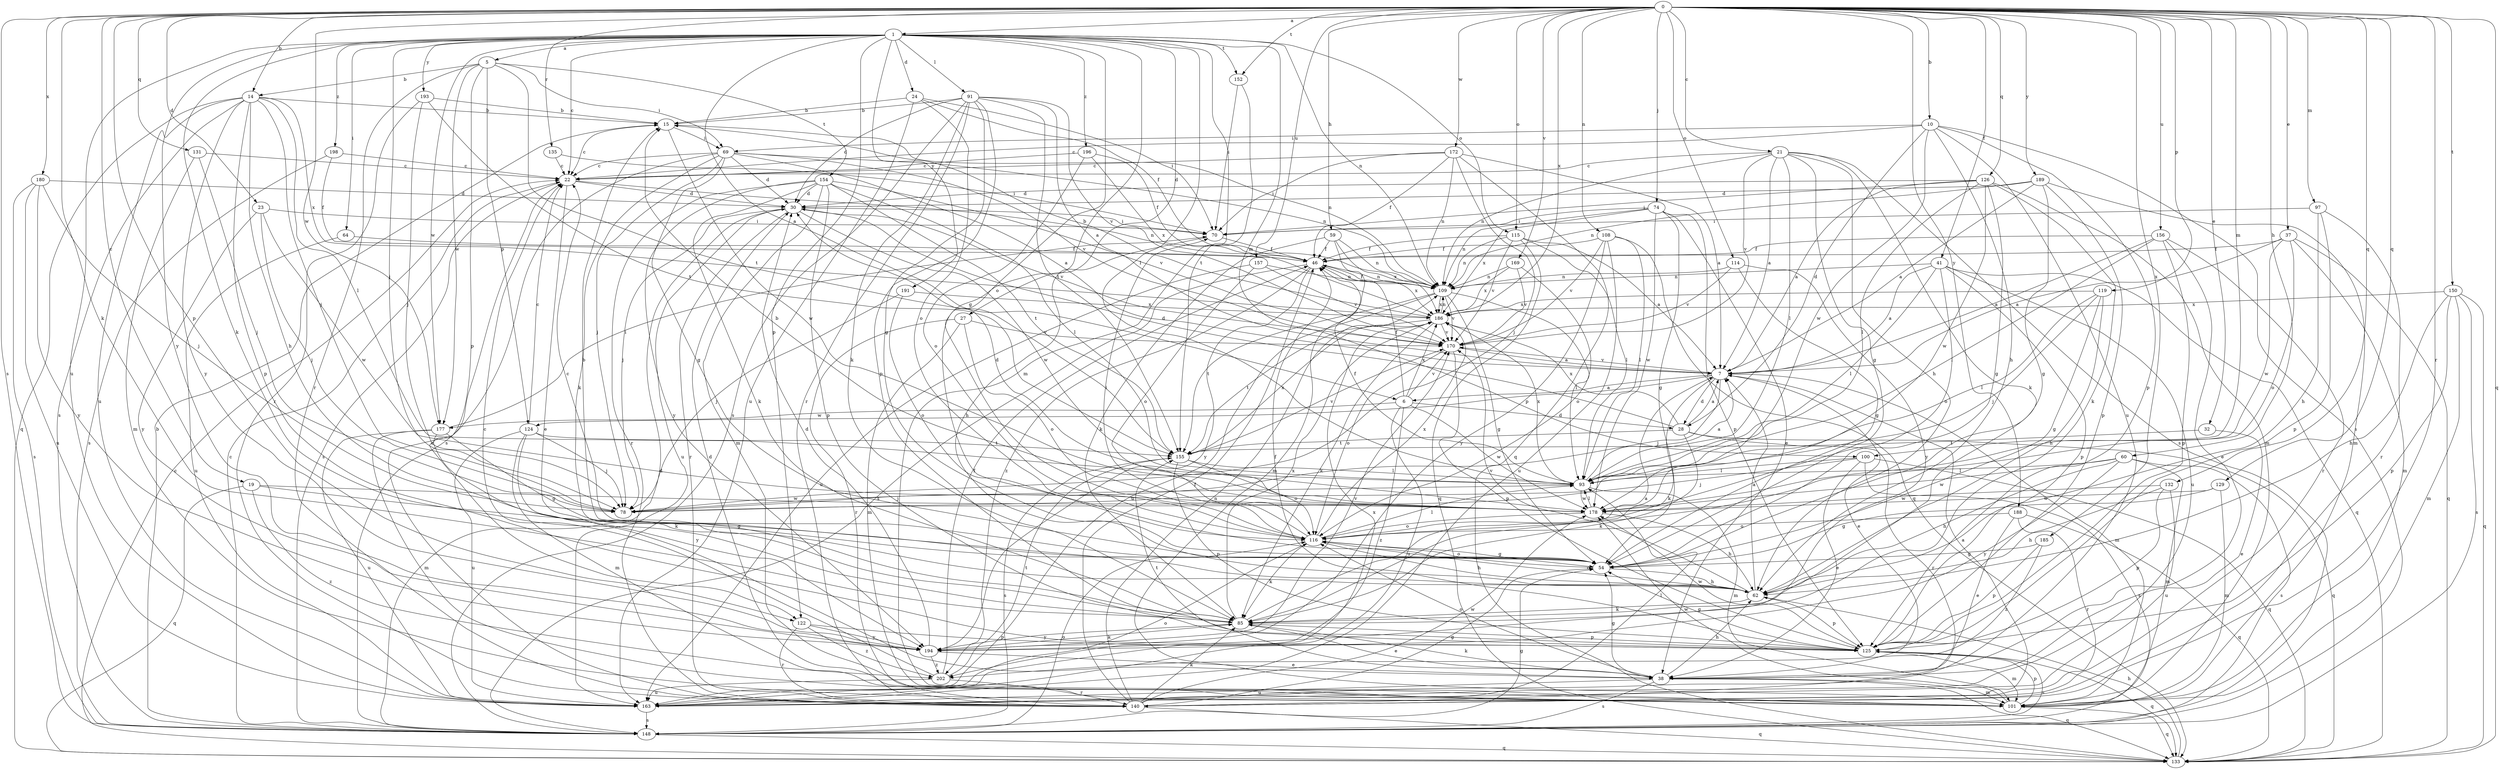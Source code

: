 strict digraph  {
0;
1;
5;
6;
7;
10;
14;
15;
19;
21;
22;
23;
24;
27;
28;
30;
32;
37;
38;
41;
46;
54;
59;
60;
62;
64;
69;
70;
74;
78;
85;
91;
93;
97;
100;
101;
108;
109;
114;
115;
116;
119;
122;
124;
125;
126;
129;
131;
132;
133;
135;
140;
148;
150;
152;
154;
155;
156;
157;
163;
169;
170;
172;
177;
178;
180;
185;
186;
188;
189;
191;
193;
194;
196;
198;
202;
0 -> 1  [label=a];
0 -> 10  [label=b];
0 -> 14  [label=b];
0 -> 19  [label=c];
0 -> 21  [label=c];
0 -> 23  [label=d];
0 -> 32  [label=e];
0 -> 37  [label=e];
0 -> 41  [label=f];
0 -> 59  [label=h];
0 -> 60  [label=h];
0 -> 74  [label=j];
0 -> 85  [label=k];
0 -> 97  [label=m];
0 -> 100  [label=m];
0 -> 108  [label=n];
0 -> 114  [label=o];
0 -> 115  [label=o];
0 -> 119  [label=p];
0 -> 122  [label=p];
0 -> 126  [label=q];
0 -> 129  [label=q];
0 -> 131  [label=q];
0 -> 132  [label=q];
0 -> 133  [label=q];
0 -> 135  [label=r];
0 -> 140  [label=r];
0 -> 148  [label=s];
0 -> 150  [label=t];
0 -> 152  [label=t];
0 -> 156  [label=u];
0 -> 157  [label=u];
0 -> 169  [label=v];
0 -> 172  [label=w];
0 -> 177  [label=w];
0 -> 180  [label=x];
0 -> 185  [label=x];
0 -> 186  [label=x];
0 -> 188  [label=y];
0 -> 189  [label=y];
1 -> 5  [label=a];
1 -> 6  [label=a];
1 -> 22  [label=c];
1 -> 24  [label=d];
1 -> 27  [label=d];
1 -> 54  [label=g];
1 -> 64  [label=i];
1 -> 78  [label=j];
1 -> 85  [label=k];
1 -> 91  [label=l];
1 -> 93  [label=l];
1 -> 100  [label=m];
1 -> 101  [label=m];
1 -> 109  [label=n];
1 -> 115  [label=o];
1 -> 116  [label=o];
1 -> 122  [label=p];
1 -> 152  [label=t];
1 -> 163  [label=u];
1 -> 177  [label=w];
1 -> 191  [label=y];
1 -> 193  [label=y];
1 -> 194  [label=y];
1 -> 196  [label=z];
1 -> 198  [label=z];
5 -> 14  [label=b];
5 -> 69  [label=i];
5 -> 122  [label=p];
5 -> 124  [label=p];
5 -> 140  [label=r];
5 -> 154  [label=t];
5 -> 155  [label=t];
5 -> 177  [label=w];
6 -> 28  [label=d];
6 -> 46  [label=f];
6 -> 163  [label=u];
6 -> 170  [label=v];
6 -> 177  [label=w];
6 -> 178  [label=w];
6 -> 186  [label=x];
6 -> 202  [label=z];
7 -> 6  [label=a];
7 -> 28  [label=d];
7 -> 38  [label=e];
7 -> 78  [label=j];
7 -> 85  [label=k];
7 -> 101  [label=m];
7 -> 124  [label=p];
7 -> 170  [label=v];
10 -> 22  [label=c];
10 -> 28  [label=d];
10 -> 62  [label=h];
10 -> 69  [label=i];
10 -> 125  [label=p];
10 -> 148  [label=s];
10 -> 163  [label=u];
10 -> 178  [label=w];
14 -> 15  [label=b];
14 -> 62  [label=h];
14 -> 78  [label=j];
14 -> 93  [label=l];
14 -> 125  [label=p];
14 -> 133  [label=q];
14 -> 148  [label=s];
14 -> 163  [label=u];
14 -> 186  [label=x];
14 -> 194  [label=y];
15 -> 22  [label=c];
15 -> 69  [label=i];
15 -> 109  [label=n];
15 -> 178  [label=w];
19 -> 54  [label=g];
19 -> 133  [label=q];
19 -> 178  [label=w];
19 -> 202  [label=z];
21 -> 7  [label=a];
21 -> 22  [label=c];
21 -> 54  [label=g];
21 -> 62  [label=h];
21 -> 85  [label=k];
21 -> 93  [label=l];
21 -> 109  [label=n];
21 -> 148  [label=s];
21 -> 170  [label=v];
22 -> 30  [label=d];
22 -> 38  [label=e];
22 -> 109  [label=n];
22 -> 148  [label=s];
23 -> 70  [label=i];
23 -> 78  [label=j];
23 -> 178  [label=w];
23 -> 194  [label=y];
24 -> 15  [label=b];
24 -> 46  [label=f];
24 -> 70  [label=i];
24 -> 116  [label=o];
24 -> 163  [label=u];
27 -> 101  [label=m];
27 -> 116  [label=o];
27 -> 140  [label=r];
27 -> 170  [label=v];
28 -> 7  [label=a];
28 -> 30  [label=d];
28 -> 85  [label=k];
28 -> 133  [label=q];
28 -> 140  [label=r];
28 -> 155  [label=t];
28 -> 186  [label=x];
30 -> 70  [label=i];
30 -> 78  [label=j];
30 -> 140  [label=r];
30 -> 163  [label=u];
30 -> 170  [label=v];
30 -> 178  [label=w];
32 -> 38  [label=e];
32 -> 155  [label=t];
37 -> 7  [label=a];
37 -> 46  [label=f];
37 -> 101  [label=m];
37 -> 116  [label=o];
37 -> 133  [label=q];
37 -> 178  [label=w];
38 -> 54  [label=g];
38 -> 62  [label=h];
38 -> 85  [label=k];
38 -> 101  [label=m];
38 -> 116  [label=o];
38 -> 133  [label=q];
38 -> 148  [label=s];
38 -> 155  [label=t];
38 -> 163  [label=u];
41 -> 7  [label=a];
41 -> 93  [label=l];
41 -> 109  [label=n];
41 -> 116  [label=o];
41 -> 125  [label=p];
41 -> 133  [label=q];
41 -> 163  [label=u];
46 -> 109  [label=n];
46 -> 148  [label=s];
46 -> 186  [label=x];
46 -> 194  [label=y];
46 -> 202  [label=z];
54 -> 22  [label=c];
54 -> 62  [label=h];
54 -> 116  [label=o];
59 -> 46  [label=f];
59 -> 85  [label=k];
59 -> 101  [label=m];
59 -> 109  [label=n];
59 -> 186  [label=x];
60 -> 62  [label=h];
60 -> 93  [label=l];
60 -> 101  [label=m];
60 -> 148  [label=s];
60 -> 178  [label=w];
60 -> 194  [label=y];
62 -> 7  [label=a];
62 -> 15  [label=b];
62 -> 85  [label=k];
62 -> 116  [label=o];
62 -> 125  [label=p];
62 -> 170  [label=v];
64 -> 46  [label=f];
64 -> 163  [label=u];
69 -> 7  [label=a];
69 -> 22  [label=c];
69 -> 30  [label=d];
69 -> 54  [label=g];
69 -> 78  [label=j];
69 -> 85  [label=k];
69 -> 109  [label=n];
69 -> 148  [label=s];
69 -> 170  [label=v];
70 -> 46  [label=f];
70 -> 62  [label=h];
74 -> 38  [label=e];
74 -> 54  [label=g];
74 -> 70  [label=i];
74 -> 109  [label=n];
74 -> 125  [label=p];
74 -> 178  [label=w];
74 -> 186  [label=x];
85 -> 7  [label=a];
85 -> 38  [label=e];
85 -> 125  [label=p];
85 -> 186  [label=x];
85 -> 194  [label=y];
91 -> 7  [label=a];
91 -> 15  [label=b];
91 -> 30  [label=d];
91 -> 54  [label=g];
91 -> 85  [label=k];
91 -> 125  [label=p];
91 -> 140  [label=r];
91 -> 148  [label=s];
91 -> 155  [label=t];
91 -> 170  [label=v];
93 -> 7  [label=a];
93 -> 46  [label=f];
93 -> 78  [label=j];
93 -> 101  [label=m];
93 -> 178  [label=w];
93 -> 186  [label=x];
97 -> 62  [label=h];
97 -> 70  [label=i];
97 -> 125  [label=p];
97 -> 140  [label=r];
100 -> 38  [label=e];
100 -> 78  [label=j];
100 -> 93  [label=l];
100 -> 133  [label=q];
100 -> 148  [label=s];
101 -> 30  [label=d];
101 -> 125  [label=p];
101 -> 133  [label=q];
101 -> 178  [label=w];
108 -> 46  [label=f];
108 -> 93  [label=l];
108 -> 133  [label=q];
108 -> 163  [label=u];
108 -> 170  [label=v];
108 -> 194  [label=y];
109 -> 46  [label=f];
109 -> 54  [label=g];
109 -> 93  [label=l];
109 -> 155  [label=t];
109 -> 163  [label=u];
109 -> 170  [label=v];
109 -> 186  [label=x];
114 -> 54  [label=g];
114 -> 109  [label=n];
114 -> 170  [label=v];
114 -> 194  [label=y];
115 -> 7  [label=a];
115 -> 46  [label=f];
115 -> 93  [label=l];
115 -> 109  [label=n];
115 -> 133  [label=q];
115 -> 170  [label=v];
116 -> 54  [label=g];
116 -> 62  [label=h];
116 -> 70  [label=i];
116 -> 85  [label=k];
116 -> 93  [label=l];
116 -> 186  [label=x];
119 -> 54  [label=g];
119 -> 62  [label=h];
119 -> 78  [label=j];
119 -> 93  [label=l];
119 -> 186  [label=x];
122 -> 125  [label=p];
122 -> 140  [label=r];
122 -> 194  [label=y];
122 -> 202  [label=z];
124 -> 22  [label=c];
124 -> 78  [label=j];
124 -> 101  [label=m];
124 -> 155  [label=t];
124 -> 163  [label=u];
124 -> 194  [label=y];
125 -> 46  [label=f];
125 -> 54  [label=g];
125 -> 101  [label=m];
125 -> 133  [label=q];
125 -> 148  [label=s];
125 -> 178  [label=w];
126 -> 7  [label=a];
126 -> 30  [label=d];
126 -> 54  [label=g];
126 -> 70  [label=i];
126 -> 85  [label=k];
126 -> 93  [label=l];
126 -> 101  [label=m];
126 -> 178  [label=w];
129 -> 54  [label=g];
129 -> 101  [label=m];
129 -> 178  [label=w];
131 -> 22  [label=c];
131 -> 78  [label=j];
131 -> 101  [label=m];
132 -> 62  [label=h];
132 -> 125  [label=p];
132 -> 163  [label=u];
132 -> 178  [label=w];
133 -> 22  [label=c];
133 -> 62  [label=h];
135 -> 22  [label=c];
135 -> 70  [label=i];
140 -> 7  [label=a];
140 -> 22  [label=c];
140 -> 46  [label=f];
140 -> 54  [label=g];
140 -> 85  [label=k];
140 -> 93  [label=l];
140 -> 109  [label=n];
140 -> 133  [label=q];
140 -> 178  [label=w];
148 -> 15  [label=b];
148 -> 22  [label=c];
148 -> 30  [label=d];
148 -> 54  [label=g];
148 -> 116  [label=o];
148 -> 133  [label=q];
150 -> 62  [label=h];
150 -> 101  [label=m];
150 -> 125  [label=p];
150 -> 133  [label=q];
150 -> 148  [label=s];
150 -> 186  [label=x];
152 -> 70  [label=i];
152 -> 155  [label=t];
154 -> 30  [label=d];
154 -> 85  [label=k];
154 -> 93  [label=l];
154 -> 101  [label=m];
154 -> 125  [label=p];
154 -> 140  [label=r];
154 -> 155  [label=t];
154 -> 170  [label=v];
154 -> 194  [label=y];
155 -> 93  [label=l];
155 -> 116  [label=o];
155 -> 125  [label=p];
155 -> 148  [label=s];
155 -> 170  [label=v];
155 -> 186  [label=x];
156 -> 7  [label=a];
156 -> 38  [label=e];
156 -> 46  [label=f];
156 -> 93  [label=l];
156 -> 125  [label=p];
156 -> 140  [label=r];
157 -> 109  [label=n];
157 -> 116  [label=o];
157 -> 163  [label=u];
157 -> 170  [label=v];
163 -> 116  [label=o];
163 -> 148  [label=s];
163 -> 186  [label=x];
169 -> 109  [label=n];
169 -> 116  [label=o];
169 -> 170  [label=v];
169 -> 186  [label=x];
170 -> 7  [label=a];
170 -> 116  [label=o];
170 -> 125  [label=p];
172 -> 7  [label=a];
172 -> 22  [label=c];
172 -> 46  [label=f];
172 -> 70  [label=i];
172 -> 78  [label=j];
172 -> 109  [label=n];
172 -> 133  [label=q];
177 -> 54  [label=g];
177 -> 70  [label=i];
177 -> 85  [label=k];
177 -> 101  [label=m];
177 -> 163  [label=u];
178 -> 15  [label=b];
178 -> 30  [label=d];
178 -> 62  [label=h];
178 -> 93  [label=l];
178 -> 116  [label=o];
180 -> 30  [label=d];
180 -> 78  [label=j];
180 -> 148  [label=s];
180 -> 163  [label=u];
180 -> 194  [label=y];
185 -> 54  [label=g];
185 -> 125  [label=p];
185 -> 202  [label=z];
186 -> 15  [label=b];
186 -> 85  [label=k];
186 -> 109  [label=n];
186 -> 155  [label=t];
186 -> 170  [label=v];
188 -> 38  [label=e];
188 -> 116  [label=o];
188 -> 133  [label=q];
188 -> 140  [label=r];
189 -> 7  [label=a];
189 -> 30  [label=d];
189 -> 54  [label=g];
189 -> 101  [label=m];
189 -> 109  [label=n];
189 -> 125  [label=p];
191 -> 78  [label=j];
191 -> 116  [label=o];
191 -> 186  [label=x];
193 -> 15  [label=b];
193 -> 78  [label=j];
193 -> 140  [label=r];
193 -> 155  [label=t];
194 -> 30  [label=d];
194 -> 38  [label=e];
194 -> 85  [label=k];
194 -> 170  [label=v];
194 -> 202  [label=z];
196 -> 22  [label=c];
196 -> 46  [label=f];
196 -> 116  [label=o];
196 -> 186  [label=x];
198 -> 22  [label=c];
198 -> 46  [label=f];
198 -> 148  [label=s];
202 -> 22  [label=c];
202 -> 46  [label=f];
202 -> 140  [label=r];
202 -> 155  [label=t];
202 -> 163  [label=u];
}
